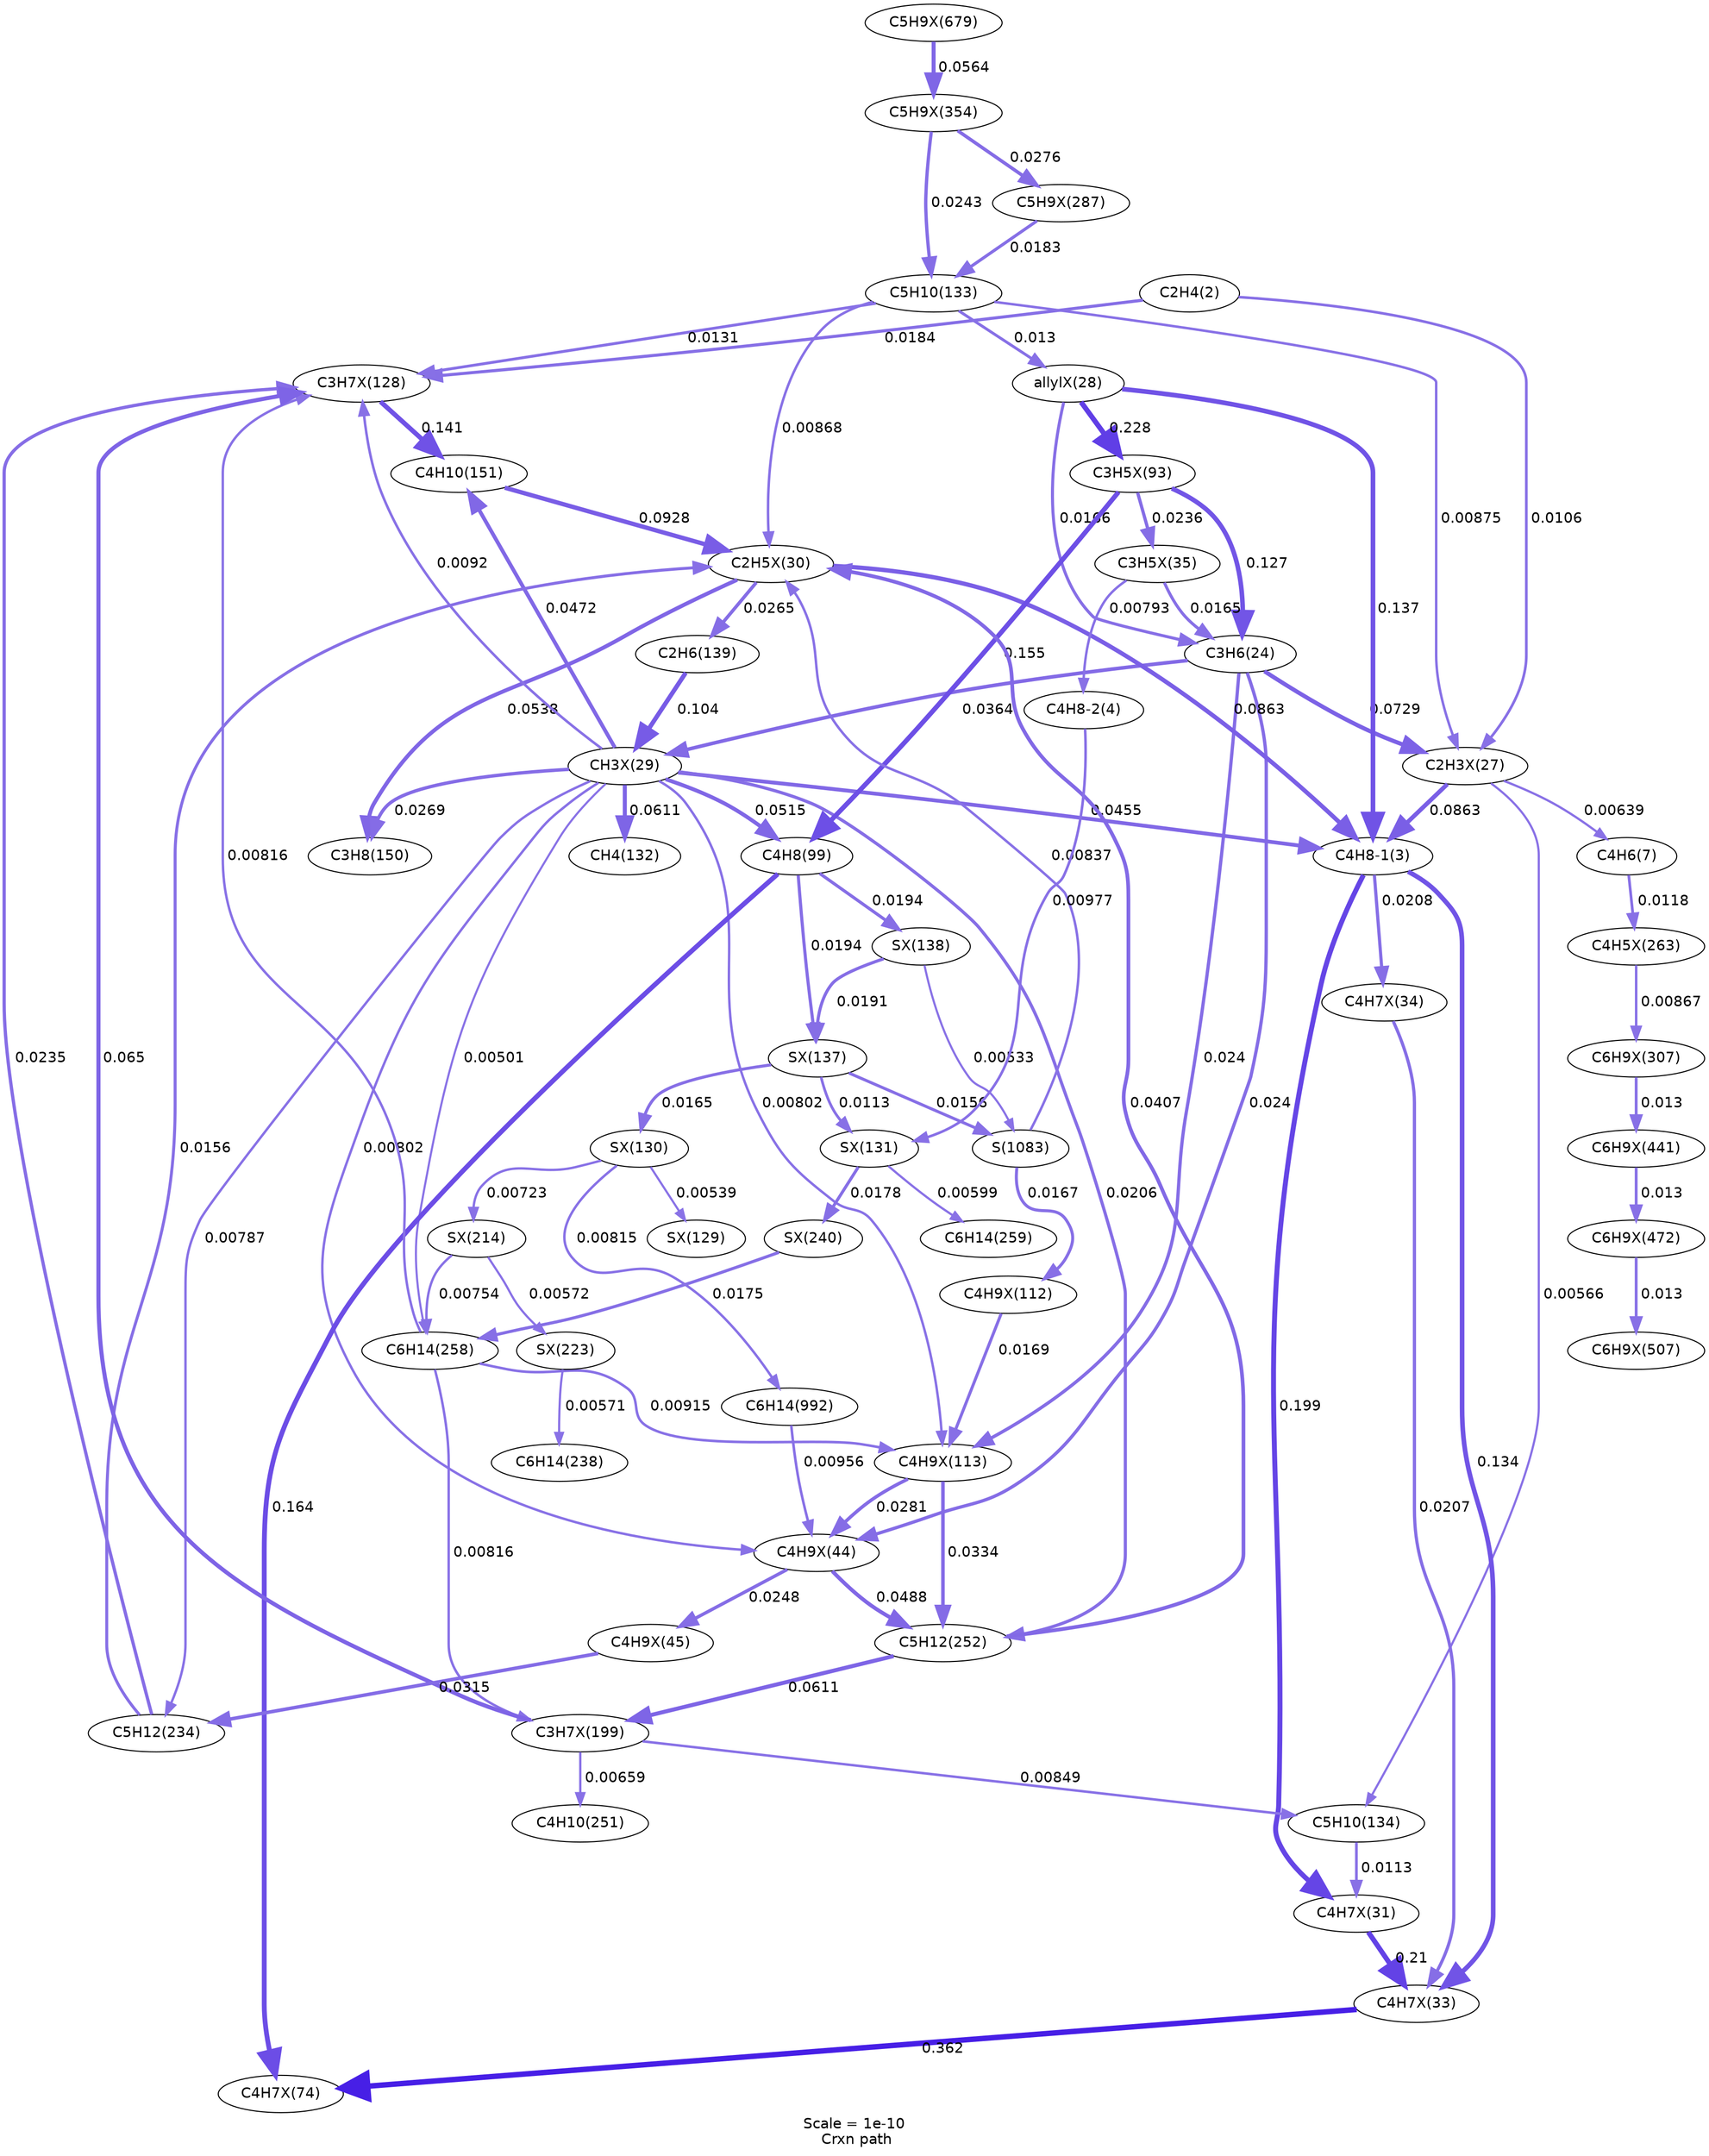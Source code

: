 digraph reaction_paths {
center=1;
s5 -> s108[fontname="Helvetica", style="setlinewidth(2.57)", arrowsize=1.28, color="0.7, 0.511, 0.9"
, label=" 0.0106"];
s5 -> s128[fontname="Helvetica", style="setlinewidth(2.98)", arrowsize=1.49, color="0.7, 0.518, 0.9"
, label=" 0.0184"];
s108 -> s6[fontname="Helvetica", style="setlinewidth(4.15)", arrowsize=2.08, color="0.7, 0.586, 0.9"
, label=" 0.0863"];
s9 -> s108[fontname="Helvetica", style="setlinewidth(4.02)", arrowsize=2.01, color="0.7, 0.573, 0.9"
, label=" 0.0729"];
s108 -> s8[fontname="Helvetica", style="setlinewidth(2.18)", arrowsize=1.09, color="0.7, 0.506, 0.9"
, label=" 0.00639"];
s13 -> s108[fontname="Helvetica", style="setlinewidth(2.42)", arrowsize=1.21, color="0.7, 0.509, 0.9"
, label=" 0.00875"];
s108 -> s14[fontname="Helvetica", style="setlinewidth(2.09)", arrowsize=1.05, color="0.7, 0.506, 0.9"
, label=" 0.00566"];
s6 -> s112[fontname="Helvetica", style="setlinewidth(4.78)", arrowsize=2.39, color="0.7, 0.699, 0.9"
, label=" 0.199"];
s6 -> s114[fontname="Helvetica", style="setlinewidth(4.48)", arrowsize=2.24, color="0.7, 0.634, 0.9"
, label=" 0.134"];
s6 -> s115[fontname="Helvetica", style="setlinewidth(3.08)", arrowsize=1.54, color="0.7, 0.521, 0.9"
, label=" 0.0208"];
s111 -> s6[fontname="Helvetica", style="setlinewidth(4.15)", arrowsize=2.08, color="0.7, 0.586, 0.9"
, label=" 0.0863"];
s110 -> s6[fontname="Helvetica", style="setlinewidth(3.67)", arrowsize=1.83, color="0.7, 0.546, 0.9"
, label=" 0.0455"];
s109 -> s6[fontname="Helvetica", style="setlinewidth(4.5)", arrowsize=2.25, color="0.7, 0.637, 0.9"
, label=" 0.137"];
s112 -> s114[fontname="Helvetica", style="setlinewidth(4.82)", arrowsize=2.41, color="0.7, 0.71, 0.9"
, label=" 0.21"];
s14 -> s112[fontname="Helvetica", style="setlinewidth(2.61)", arrowsize=1.31, color="0.7, 0.511, 0.9"
, label=" 0.0113"];
s115 -> s114[fontname="Helvetica", style="setlinewidth(3.07)", arrowsize=1.54, color="0.7, 0.521, 0.9"
, label=" 0.0207"];
s114 -> s123[fontname="Helvetica", style="setlinewidth(5.23)", arrowsize=2.62, color="0.7, 0.862, 0.9"
, label=" 0.362"];
s11 -> s123[fontname="Helvetica", style="setlinewidth(4.64)", arrowsize=2.32, color="0.7, 0.664, 0.9"
, label=" 0.164"];
s110 -> s11[fontname="Helvetica", style="setlinewidth(3.76)", arrowsize=1.88, color="0.7, 0.552, 0.9"
, label=" 0.0515"];
s124 -> s11[fontname="Helvetica", style="setlinewidth(4.59)", arrowsize=2.3, color="0.7, 0.655, 0.9"
, label=" 0.155"];
s11 -> s132[fontname="Helvetica", style="setlinewidth(3.02)", arrowsize=1.51, color="0.7, 0.519, 0.9"
, label=" 0.0194"];
s11 -> s133[fontname="Helvetica", style="setlinewidth(3.02)", arrowsize=1.51, color="0.7, 0.519, 0.9"
, label=" 0.0194"];
s111 -> s15[fontname="Helvetica", style="setlinewidth(3.26)", arrowsize=1.63, color="0.7, 0.526, 0.9"
, label=" 0.0265"];
s111 -> s17[fontname="Helvetica", style="setlinewidth(3.79)", arrowsize=1.9, color="0.7, 0.554, 0.9"
, label=" 0.0538"];
s18 -> s111[fontname="Helvetica", style="setlinewidth(4.21)", arrowsize=2.1, color="0.7, 0.593, 0.9"
, label=" 0.0928"];
s13 -> s111[fontname="Helvetica", style="setlinewidth(2.42)", arrowsize=1.21, color="0.7, 0.509, 0.9"
, label=" 0.00868"];
s50 -> s111[fontname="Helvetica", style="setlinewidth(2.39)", arrowsize=1.19, color="0.7, 0.508, 0.9"
, label=" 0.00837"];
s20 -> s111[fontname="Helvetica", style="setlinewidth(2.86)", arrowsize=1.43, color="0.7, 0.516, 0.9"
, label=" 0.0156"];
s24 -> s111[fontname="Helvetica", style="setlinewidth(3.58)", arrowsize=1.79, color="0.7, 0.541, 0.9"
, label=" 0.0407"];
s15 -> s110[fontname="Helvetica", style="setlinewidth(4.29)", arrowsize=2.15, color="0.7, 0.604, 0.9"
, label=" 0.104"];
s9 -> s110[fontname="Helvetica", style="setlinewidth(3.5)", arrowsize=1.75, color="0.7, 0.536, 0.9"
, label=" 0.0364"];
s110 -> s12[fontname="Helvetica", style="setlinewidth(3.89)", arrowsize=1.94, color="0.7, 0.561, 0.9"
, label=" 0.0611"];
s110 -> s128[fontname="Helvetica", style="setlinewidth(2.46)", arrowsize=1.23, color="0.7, 0.509, 0.9"
, label=" 0.0092"];
s110 -> s17[fontname="Helvetica", style="setlinewidth(3.27)", arrowsize=1.64, color="0.7, 0.527, 0.9"
, label=" 0.0269"];
s110 -> s18[fontname="Helvetica", style="setlinewidth(3.69)", arrowsize=1.85, color="0.7, 0.547, 0.9"
, label=" 0.0472"];
s110 -> s26[fontname="Helvetica", style="setlinewidth(2)", arrowsize=1, color="0.7, 0.505, 0.9"
, label=" 0.00501"];
s110 -> s117[fontname="Helvetica", style="setlinewidth(2.36)", arrowsize=1.18, color="0.7, 0.508, 0.9"
, label=" 0.00802"];
s110 -> s126[fontname="Helvetica", style="setlinewidth(2.36)", arrowsize=1.18, color="0.7, 0.508, 0.9"
, label=" 0.00802"];
s110 -> s20[fontname="Helvetica", style="setlinewidth(2.34)", arrowsize=1.17, color="0.7, 0.508, 0.9"
, label=" 0.00787"];
s110 -> s24[fontname="Helvetica", style="setlinewidth(3.07)", arrowsize=1.53, color="0.7, 0.521, 0.9"
, label=" 0.0206"];
s109 -> s124[fontname="Helvetica", style="setlinewidth(4.88)", arrowsize=2.44, color="0.7, 0.728, 0.9"
, label=" 0.228"];
s109 -> s9[fontname="Helvetica", style="setlinewidth(2.9)", arrowsize=1.45, color="0.7, 0.517, 0.9"
, label=" 0.0166"];
s13 -> s109[fontname="Helvetica", style="setlinewidth(2.72)", arrowsize=1.36, color="0.7, 0.513, 0.9"
, label=" 0.013"];
s124 -> s116[fontname="Helvetica", style="setlinewidth(3.17)", arrowsize=1.59, color="0.7, 0.524, 0.9"
, label=" 0.0236"];
s124 -> s9[fontname="Helvetica", style="setlinewidth(4.44)", arrowsize=2.22, color="0.7, 0.627, 0.9"
, label=" 0.127"];
s116 -> s7[fontname="Helvetica", style="setlinewidth(2.35)", arrowsize=1.17, color="0.7, 0.508, 0.9"
, label=" 0.00793"];
s7 -> s131[fontname="Helvetica", style="setlinewidth(2.51)", arrowsize=1.25, color="0.7, 0.51, 0.9"
, label=" 0.00977"];
s116 -> s9[fontname="Helvetica", style="setlinewidth(2.9)", arrowsize=1.45, color="0.7, 0.517, 0.9"
, label=" 0.0165"];
s9 -> s117[fontname="Helvetica", style="setlinewidth(3.19)", arrowsize=1.59, color="0.7, 0.524, 0.9"
, label=" 0.024"];
s9 -> s126[fontname="Helvetica", style="setlinewidth(3.19)", arrowsize=1.59, color="0.7, 0.524, 0.9"
, label=" 0.024"];
s139 -> s128[fontname="Helvetica", style="setlinewidth(3.94)", arrowsize=1.97, color="0.7, 0.565, 0.9"
, label=" 0.065"];
s128 -> s18[fontname="Helvetica", style="setlinewidth(4.52)", arrowsize=2.26, color="0.7, 0.641, 0.9"
, label=" 0.141"];
s13 -> s128[fontname="Helvetica", style="setlinewidth(2.73)", arrowsize=1.36, color="0.7, 0.513, 0.9"
, label=" 0.0131"];
s26 -> s128[fontname="Helvetica", style="setlinewidth(2.37)", arrowsize=1.18, color="0.7, 0.508, 0.9"
, label=" 0.00816"];
s20 -> s128[fontname="Helvetica", style="setlinewidth(3.17)", arrowsize=1.58, color="0.7, 0.523, 0.9"
, label=" 0.0235"];
s139 -> s23[fontname="Helvetica", style="setlinewidth(2.21)", arrowsize=1.1, color="0.7, 0.507, 0.9"
, label=" 0.00659"];
s139 -> s14[fontname="Helvetica", style="setlinewidth(2.4)", arrowsize=1.2, color="0.7, 0.508, 0.9"
, label=" 0.00849"];
s26 -> s139[fontname="Helvetica", style="setlinewidth(2.37)", arrowsize=1.18, color="0.7, 0.508, 0.9"
, label=" 0.00816"];
s24 -> s139[fontname="Helvetica", style="setlinewidth(3.89)", arrowsize=1.94, color="0.7, 0.561, 0.9"
, label=" 0.0611"];
s8 -> s159[fontname="Helvetica", style="setlinewidth(2.65)", arrowsize=1.32, color="0.7, 0.512, 0.9"
, label=" 0.0118"];
s159 -> s163[fontname="Helvetica", style="setlinewidth(2.42)", arrowsize=1.21, color="0.7, 0.509, 0.9"
, label=" 0.00867"];
s164 -> s13[fontname="Helvetica", style="setlinewidth(3.19)", arrowsize=1.6, color="0.7, 0.524, 0.9"
, label=" 0.0243"];
s161 -> s13[fontname="Helvetica", style="setlinewidth(2.98)", arrowsize=1.49, color="0.7, 0.518, 0.9"
, label=" 0.0183"];
s163 -> s176[fontname="Helvetica", style="setlinewidth(2.72)", arrowsize=1.36, color="0.7, 0.513, 0.9"
, label=" 0.013"];
s176 -> s177[fontname="Helvetica", style="setlinewidth(2.72)", arrowsize=1.36, color="0.7, 0.513, 0.9"
, label=" 0.013"];
s177 -> s178[fontname="Helvetica", style="setlinewidth(2.72)", arrowsize=1.36, color="0.7, 0.513, 0.9"
, label=" 0.013"];
s164 -> s161[fontname="Helvetica", style="setlinewidth(3.29)", arrowsize=1.64, color="0.7, 0.528, 0.9"
, label=" 0.0276"];
s182 -> s164[fontname="Helvetica", style="setlinewidth(3.83)", arrowsize=1.91, color="0.7, 0.556, 0.9"
, label=" 0.0564"];
s142 -> s26[fontname="Helvetica", style="setlinewidth(2.31)", arrowsize=1.15, color="0.7, 0.508, 0.9"
, label=" 0.00754"];
s151 -> s26[fontname="Helvetica", style="setlinewidth(2.95)", arrowsize=1.47, color="0.7, 0.518, 0.9"
, label=" 0.0175"];
s26 -> s126[fontname="Helvetica", style="setlinewidth(2.46)", arrowsize=1.23, color="0.7, 0.509, 0.9"
, label=" 0.00915"];
s142 -> s143[fontname="Helvetica", style="setlinewidth(2.1)", arrowsize=1.05, color="0.7, 0.506, 0.9"
, label=" 0.00572"];
s130 -> s142[fontname="Helvetica", style="setlinewidth(2.28)", arrowsize=1.14, color="0.7, 0.507, 0.9"
, label=" 0.00723"];
s143 -> s21[fontname="Helvetica", style="setlinewidth(2.1)", arrowsize=1.05, color="0.7, 0.506, 0.9"
, label=" 0.00571"];
s130 -> s129[fontname="Helvetica", style="setlinewidth(2.06)", arrowsize=1.03, color="0.7, 0.505, 0.9"
, label=" 0.00539"];
s132 -> s130[fontname="Helvetica", style="setlinewidth(2.9)", arrowsize=1.45, color="0.7, 0.517, 0.9"
, label=" 0.0165"];
s130 -> s42[fontname="Helvetica", style="setlinewidth(2.37)", arrowsize=1.18, color="0.7, 0.508, 0.9"
, label=" 0.00815"];
s132 -> s131[fontname="Helvetica", style="setlinewidth(2.61)", arrowsize=1.31, color="0.7, 0.511, 0.9"
, label=" 0.0113"];
s133 -> s132[fontname="Helvetica", style="setlinewidth(3.01)", arrowsize=1.51, color="0.7, 0.519, 0.9"
, label=" 0.0191"];
s132 -> s50[fontname="Helvetica", style="setlinewidth(2.86)", arrowsize=1.43, color="0.7, 0.516, 0.9"
, label=" 0.0156"];
s131 -> s151[fontname="Helvetica", style="setlinewidth(2.96)", arrowsize=1.48, color="0.7, 0.518, 0.9"
, label=" 0.0178"];
s131 -> s27[fontname="Helvetica", style="setlinewidth(2.14)", arrowsize=1.07, color="0.7, 0.506, 0.9"
, label=" 0.00599"];
s133 -> s50[fontname="Helvetica", style="setlinewidth(2.05)", arrowsize=1.02, color="0.7, 0.505, 0.9"
, label=" 0.00533"];
s42 -> s117[fontname="Helvetica", style="setlinewidth(2.49)", arrowsize=1.24, color="0.7, 0.51, 0.9"
, label=" 0.00956"];
s50 -> s125[fontname="Helvetica", style="setlinewidth(2.91)", arrowsize=1.46, color="0.7, 0.517, 0.9"
, label=" 0.0167"];
s117 -> s118[fontname="Helvetica", style="setlinewidth(3.21)", arrowsize=1.61, color="0.7, 0.525, 0.9"
, label=" 0.0248"];
s126 -> s117[fontname="Helvetica", style="setlinewidth(3.3)", arrowsize=1.65, color="0.7, 0.528, 0.9"
, label=" 0.0281"];
s117 -> s24[fontname="Helvetica", style="setlinewidth(3.72)", arrowsize=1.86, color="0.7, 0.549, 0.9"
, label=" 0.0488"];
s118 -> s20[fontname="Helvetica", style="setlinewidth(3.39)", arrowsize=1.69, color="0.7, 0.531, 0.9"
, label=" 0.0315"];
s125 -> s126[fontname="Helvetica", style="setlinewidth(2.92)", arrowsize=1.46, color="0.7, 0.517, 0.9"
, label=" 0.0169"];
s126 -> s24[fontname="Helvetica", style="setlinewidth(3.43)", arrowsize=1.72, color="0.7, 0.533, 0.9"
, label=" 0.0334"];
s5 [ fontname="Helvetica", label="C2H4(2)"];
s6 [ fontname="Helvetica", label="C4H8-1(3)"];
s7 [ fontname="Helvetica", label="C4H8-2(4)"];
s8 [ fontname="Helvetica", label="C4H6(7)"];
s9 [ fontname="Helvetica", label="C3H6(24)"];
s11 [ fontname="Helvetica", label="C4H8(99)"];
s12 [ fontname="Helvetica", label="CH4(132)"];
s13 [ fontname="Helvetica", label="C5H10(133)"];
s14 [ fontname="Helvetica", label="C5H10(134)"];
s15 [ fontname="Helvetica", label="C2H6(139)"];
s17 [ fontname="Helvetica", label="C3H8(150)"];
s18 [ fontname="Helvetica", label="C4H10(151)"];
s20 [ fontname="Helvetica", label="C5H12(234)"];
s21 [ fontname="Helvetica", label="C6H14(238)"];
s23 [ fontname="Helvetica", label="C4H10(251)"];
s24 [ fontname="Helvetica", label="C5H12(252)"];
s26 [ fontname="Helvetica", label="C6H14(258)"];
s27 [ fontname="Helvetica", label="C6H14(259)"];
s42 [ fontname="Helvetica", label="C6H14(992)"];
s50 [ fontname="Helvetica", label="S(1083)"];
s108 [ fontname="Helvetica", label="C2H3X(27)"];
s109 [ fontname="Helvetica", label="allylX(28)"];
s110 [ fontname="Helvetica", label="CH3X(29)"];
s111 [ fontname="Helvetica", label="C2H5X(30)"];
s112 [ fontname="Helvetica", label="C4H7X(31)"];
s114 [ fontname="Helvetica", label="C4H7X(33)"];
s115 [ fontname="Helvetica", label="C4H7X(34)"];
s116 [ fontname="Helvetica", label="C3H5X(35)"];
s117 [ fontname="Helvetica", label="C4H9X(44)"];
s118 [ fontname="Helvetica", label="C4H9X(45)"];
s123 [ fontname="Helvetica", label="C4H7X(74)"];
s124 [ fontname="Helvetica", label="C3H5X(93)"];
s125 [ fontname="Helvetica", label="C4H9X(112)"];
s126 [ fontname="Helvetica", label="C4H9X(113)"];
s128 [ fontname="Helvetica", label="C3H7X(128)"];
s129 [ fontname="Helvetica", label="SX(129)"];
s130 [ fontname="Helvetica", label="SX(130)"];
s131 [ fontname="Helvetica", label="SX(131)"];
s132 [ fontname="Helvetica", label="SX(137)"];
s133 [ fontname="Helvetica", label="SX(138)"];
s139 [ fontname="Helvetica", label="C3H7X(199)"];
s142 [ fontname="Helvetica", label="SX(214)"];
s143 [ fontname="Helvetica", label="SX(223)"];
s151 [ fontname="Helvetica", label="SX(240)"];
s159 [ fontname="Helvetica", label="C4H5X(263)"];
s161 [ fontname="Helvetica", label="C5H9X(287)"];
s163 [ fontname="Helvetica", label="C6H9X(307)"];
s164 [ fontname="Helvetica", label="C5H9X(354)"];
s176 [ fontname="Helvetica", label="C6H9X(441)"];
s177 [ fontname="Helvetica", label="C6H9X(472)"];
s178 [ fontname="Helvetica", label="C6H9X(507)"];
s182 [ fontname="Helvetica", label="C5H9X(679)"];
 label = "Scale = 1e-10\l Crxn path";
 fontname = "Helvetica";
}
